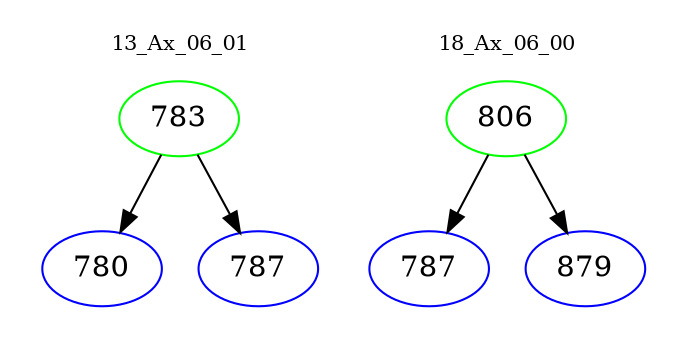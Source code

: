 digraph{
subgraph cluster_0 {
color = white
label = "13_Ax_06_01";
fontsize=10;
T0_783 [label="783", color="green"]
T0_783 -> T0_780 [color="black"]
T0_780 [label="780", color="blue"]
T0_783 -> T0_787 [color="black"]
T0_787 [label="787", color="blue"]
}
subgraph cluster_1 {
color = white
label = "18_Ax_06_00";
fontsize=10;
T1_806 [label="806", color="green"]
T1_806 -> T1_787 [color="black"]
T1_787 [label="787", color="blue"]
T1_806 -> T1_879 [color="black"]
T1_879 [label="879", color="blue"]
}
}

